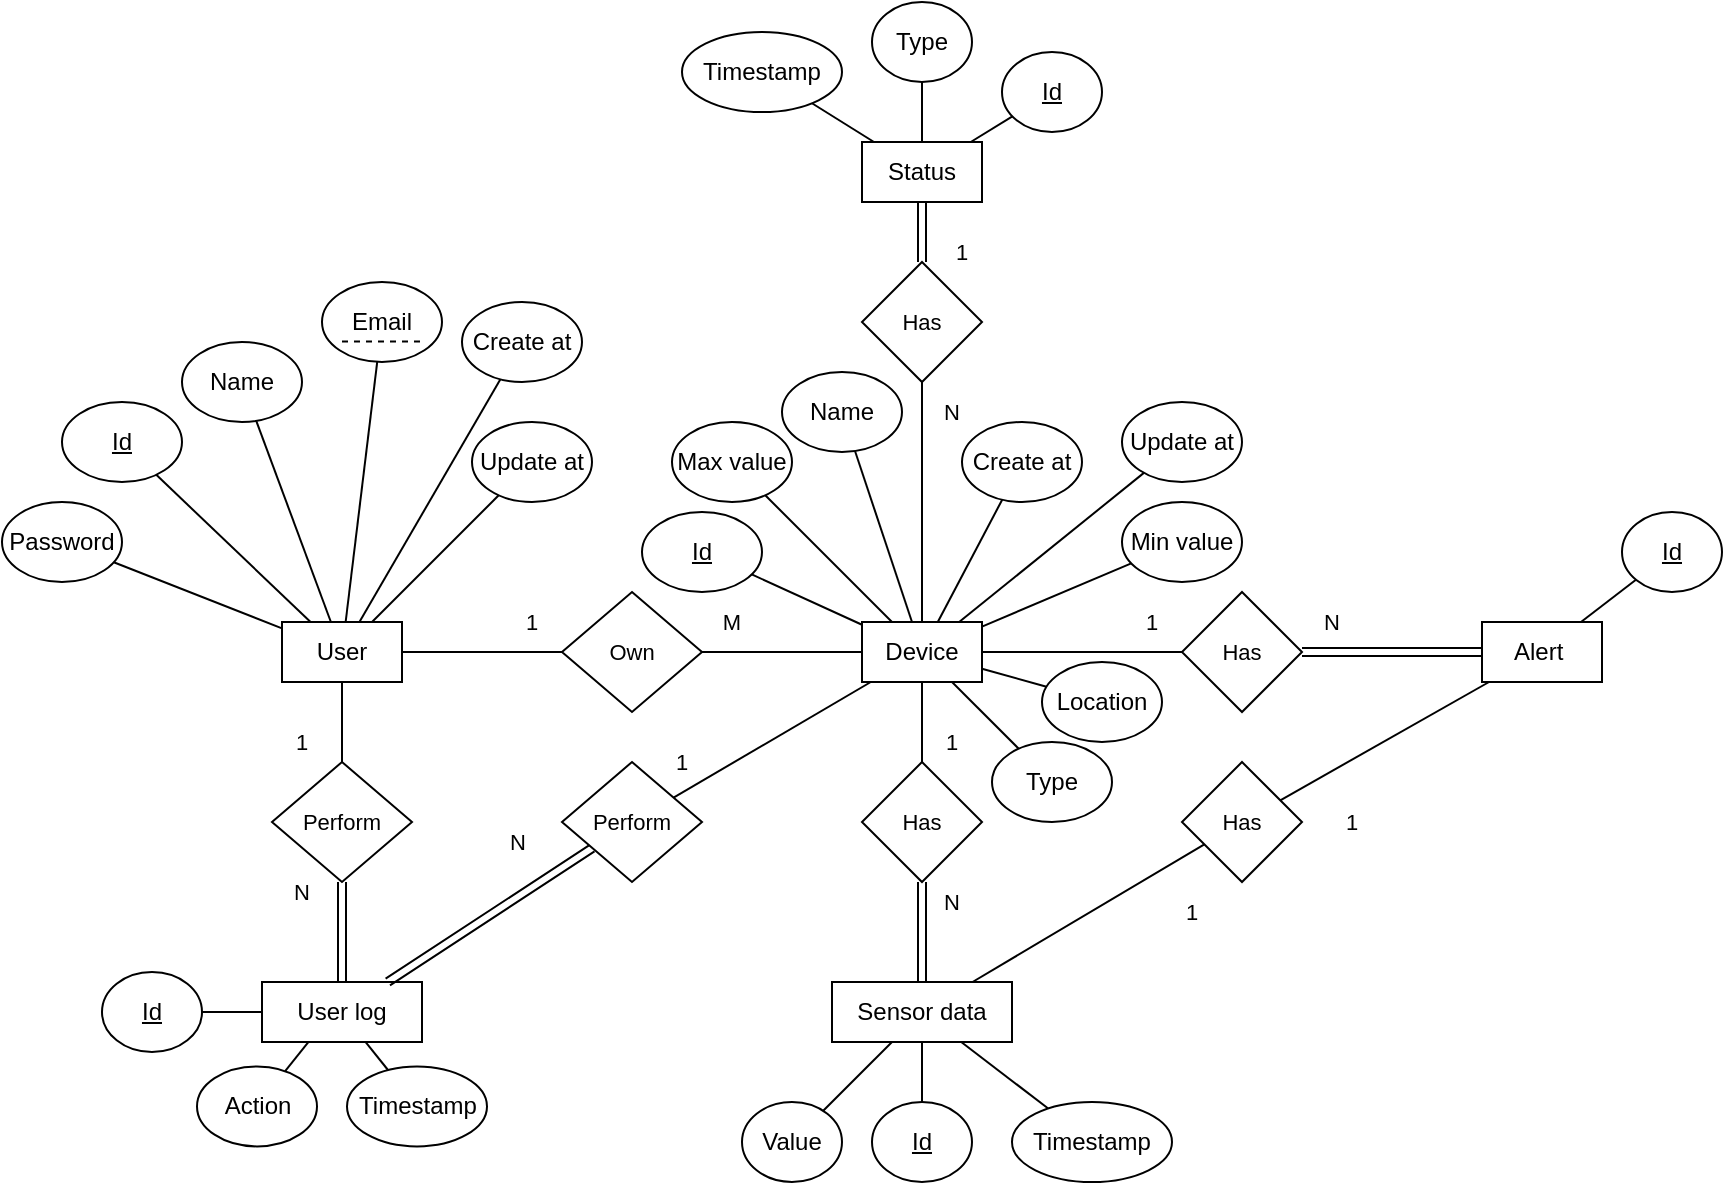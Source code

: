 <mxfile version="24.7.8">
  <diagram name="Page-1" id="jaJfqy32BlPvXBbWafyM">
    <mxGraphModel dx="1103" dy="1524" grid="1" gridSize="10" guides="1" tooltips="1" connect="1" arrows="1" fold="1" page="1" pageScale="1" pageWidth="1169" pageHeight="827" math="0" shadow="0">
      <root>
        <mxCell id="0" />
        <mxCell id="1" parent="0" />
        <mxCell id="_8KB8Ig3Bxyy8Yuee4_m-85" style="edgeStyle=none;shape=connector;rounded=0;orthogonalLoop=1;jettySize=auto;html=1;strokeColor=default;align=center;verticalAlign=middle;fontFamily=Helvetica;fontSize=11;fontColor=default;labelBackgroundColor=default;endArrow=none;endFill=0;" parent="1" source="_8KB8Ig3Bxyy8Yuee4_m-84" target="_8KB8Ig3Bxyy8Yuee4_m-5" edge="1">
          <mxGeometry relative="1" as="geometry" />
        </mxCell>
        <mxCell id="_8KB8Ig3Bxyy8Yuee4_m-56" style="edgeStyle=none;shape=connector;rounded=0;orthogonalLoop=1;jettySize=auto;html=1;strokeColor=default;align=center;verticalAlign=middle;fontFamily=Helvetica;fontSize=11;fontColor=default;labelBackgroundColor=default;endArrow=none;endFill=0;" parent="1" source="_8KB8Ig3Bxyy8Yuee4_m-55" target="_8KB8Ig3Bxyy8Yuee4_m-5" edge="1">
          <mxGeometry relative="1" as="geometry" />
        </mxCell>
        <mxCell id="_8KB8Ig3Bxyy8Yuee4_m-39" value="" style="edgeStyle=none;shape=connector;rounded=0;orthogonalLoop=1;jettySize=auto;html=1;strokeColor=default;align=center;verticalAlign=middle;fontFamily=Helvetica;fontSize=11;fontColor=default;labelBackgroundColor=default;endArrow=none;endFill=0;" parent="1" source="_8KB8Ig3Bxyy8Yuee4_m-1" target="_8KB8Ig3Bxyy8Yuee4_m-37" edge="1">
          <mxGeometry relative="1" as="geometry" />
        </mxCell>
        <mxCell id="J0UW6QxLmxCcvmy9IE3s-6" value="" style="edgeStyle=orthogonalEdgeStyle;rounded=0;orthogonalLoop=1;jettySize=auto;html=1;startArrow=none;startFill=0;endArrow=none;endFill=0;" parent="1" source="_8KB8Ig3Bxyy8Yuee4_m-1" target="J0UW6QxLmxCcvmy9IE3s-5" edge="1">
          <mxGeometry relative="1" as="geometry" />
        </mxCell>
        <mxCell id="_8KB8Ig3Bxyy8Yuee4_m-1" value="User" style="rounded=0;whiteSpace=wrap;html=1;" parent="1" vertex="1">
          <mxGeometry x="310" y="210" width="60" height="30" as="geometry" />
        </mxCell>
        <mxCell id="_8KB8Ig3Bxyy8Yuee4_m-78" value="" style="edgeStyle=none;shape=connector;rounded=0;orthogonalLoop=1;jettySize=auto;html=1;strokeColor=default;align=center;verticalAlign=middle;fontFamily=Helvetica;fontSize=11;fontColor=default;labelBackgroundColor=default;endArrow=none;endFill=0;" parent="1" source="_8KB8Ig3Bxyy8Yuee4_m-5" target="_8KB8Ig3Bxyy8Yuee4_m-77" edge="1">
          <mxGeometry relative="1" as="geometry" />
        </mxCell>
        <mxCell id="_8KB8Ig3Bxyy8Yuee4_m-88" value="" style="edgeStyle=none;shape=connector;rounded=0;orthogonalLoop=1;jettySize=auto;html=1;strokeColor=default;align=center;verticalAlign=middle;fontFamily=Helvetica;fontSize=11;fontColor=default;labelBackgroundColor=default;endArrow=none;endFill=0;" parent="1" source="_8KB8Ig3Bxyy8Yuee4_m-5" target="_8KB8Ig3Bxyy8Yuee4_m-87" edge="1">
          <mxGeometry relative="1" as="geometry" />
        </mxCell>
        <mxCell id="J0UW6QxLmxCcvmy9IE3s-9" style="edgeStyle=none;shape=connector;rounded=0;orthogonalLoop=1;jettySize=auto;html=1;strokeColor=default;align=center;verticalAlign=middle;fontFamily=Helvetica;fontSize=11;fontColor=default;labelBackgroundColor=default;startArrow=none;startFill=0;endArrow=none;endFill=0;" parent="1" source="_8KB8Ig3Bxyy8Yuee4_m-5" target="J0UW6QxLmxCcvmy9IE3s-8" edge="1">
          <mxGeometry relative="1" as="geometry" />
        </mxCell>
        <mxCell id="4ZJPIbdeTPFLNm4qBbml-3" style="rounded=0;orthogonalLoop=1;jettySize=auto;html=1;endArrow=none;endFill=0;" edge="1" parent="1" source="_8KB8Ig3Bxyy8Yuee4_m-5" target="4ZJPIbdeTPFLNm4qBbml-2">
          <mxGeometry relative="1" as="geometry" />
        </mxCell>
        <mxCell id="_8KB8Ig3Bxyy8Yuee4_m-5" value="&lt;div&gt;Device&lt;/div&gt;" style="rounded=0;whiteSpace=wrap;html=1;" parent="1" vertex="1">
          <mxGeometry x="600" y="210" width="60" height="30" as="geometry" />
        </mxCell>
        <mxCell id="J0UW6QxLmxCcvmy9IE3s-2" style="rounded=0;orthogonalLoop=1;jettySize=auto;html=1;endArrow=none;endFill=0;" parent="1" source="_8KB8Ig3Bxyy8Yuee4_m-6" target="J0UW6QxLmxCcvmy9IE3s-1" edge="1">
          <mxGeometry relative="1" as="geometry" />
        </mxCell>
        <mxCell id="4ZJPIbdeTPFLNm4qBbml-15" style="edgeStyle=none;shape=connector;rounded=0;orthogonalLoop=1;jettySize=auto;html=1;strokeColor=default;align=center;verticalAlign=middle;fontFamily=Helvetica;fontSize=11;fontColor=default;labelBackgroundColor=default;endArrow=none;endFill=0;" edge="1" parent="1" source="_8KB8Ig3Bxyy8Yuee4_m-6" target="4ZJPIbdeTPFLNm4qBbml-14">
          <mxGeometry relative="1" as="geometry" />
        </mxCell>
        <mxCell id="_8KB8Ig3Bxyy8Yuee4_m-6" value="&lt;div&gt;Sensor data&lt;/div&gt;" style="rounded=0;whiteSpace=wrap;html=1;" parent="1" vertex="1">
          <mxGeometry x="585" y="390" width="90" height="30" as="geometry" />
        </mxCell>
        <mxCell id="_8KB8Ig3Bxyy8Yuee4_m-10" style="rounded=0;orthogonalLoop=1;jettySize=auto;html=1;endArrow=none;endFill=0;" parent="1" source="_8KB8Ig3Bxyy8Yuee4_m-9" target="_8KB8Ig3Bxyy8Yuee4_m-1" edge="1">
          <mxGeometry relative="1" as="geometry" />
        </mxCell>
        <mxCell id="_8KB8Ig3Bxyy8Yuee4_m-9" value="&lt;u&gt;Id&lt;/u&gt;" style="ellipse;whiteSpace=wrap;html=1;" parent="1" vertex="1">
          <mxGeometry x="200" y="100" width="60" height="40" as="geometry" />
        </mxCell>
        <mxCell id="_8KB8Ig3Bxyy8Yuee4_m-14" value="" style="edgeStyle=none;shape=connector;rounded=0;orthogonalLoop=1;jettySize=auto;html=1;strokeColor=default;align=center;verticalAlign=middle;fontFamily=Helvetica;fontSize=11;fontColor=default;labelBackgroundColor=default;endArrow=none;endFill=0;" parent="1" source="_8KB8Ig3Bxyy8Yuee4_m-12" target="_8KB8Ig3Bxyy8Yuee4_m-1" edge="1">
          <mxGeometry relative="1" as="geometry" />
        </mxCell>
        <mxCell id="_8KB8Ig3Bxyy8Yuee4_m-12" value="Name" style="ellipse;whiteSpace=wrap;html=1;" parent="1" vertex="1">
          <mxGeometry x="260" y="70" width="60" height="40" as="geometry" />
        </mxCell>
        <mxCell id="_8KB8Ig3Bxyy8Yuee4_m-15" style="edgeStyle=none;shape=connector;rounded=0;orthogonalLoop=1;jettySize=auto;html=1;strokeColor=default;align=center;verticalAlign=middle;fontFamily=Helvetica;fontSize=11;fontColor=default;labelBackgroundColor=default;endArrow=none;endFill=0;" parent="1" source="_8KB8Ig3Bxyy8Yuee4_m-13" target="_8KB8Ig3Bxyy8Yuee4_m-1" edge="1">
          <mxGeometry relative="1" as="geometry" />
        </mxCell>
        <mxCell id="_8KB8Ig3Bxyy8Yuee4_m-13" value="Email" style="ellipse;whiteSpace=wrap;html=1;" parent="1" vertex="1">
          <mxGeometry x="330" y="40" width="60" height="40" as="geometry" />
        </mxCell>
        <mxCell id="_8KB8Ig3Bxyy8Yuee4_m-17" style="edgeStyle=none;shape=connector;rounded=0;orthogonalLoop=1;jettySize=auto;html=1;strokeColor=default;align=center;verticalAlign=middle;fontFamily=Helvetica;fontSize=11;fontColor=default;labelBackgroundColor=default;endArrow=none;endFill=0;" parent="1" source="_8KB8Ig3Bxyy8Yuee4_m-16" target="_8KB8Ig3Bxyy8Yuee4_m-1" edge="1">
          <mxGeometry relative="1" as="geometry" />
        </mxCell>
        <mxCell id="_8KB8Ig3Bxyy8Yuee4_m-16" value="Password" style="ellipse;whiteSpace=wrap;html=1;" parent="1" vertex="1">
          <mxGeometry x="170" y="150" width="60" height="40" as="geometry" />
        </mxCell>
        <mxCell id="_8KB8Ig3Bxyy8Yuee4_m-19" style="edgeStyle=none;shape=connector;rounded=0;orthogonalLoop=1;jettySize=auto;html=1;strokeColor=default;align=center;verticalAlign=middle;fontFamily=Helvetica;fontSize=11;fontColor=default;labelBackgroundColor=default;endArrow=none;endFill=0;" parent="1" source="_8KB8Ig3Bxyy8Yuee4_m-18" target="_8KB8Ig3Bxyy8Yuee4_m-1" edge="1">
          <mxGeometry relative="1" as="geometry" />
        </mxCell>
        <mxCell id="_8KB8Ig3Bxyy8Yuee4_m-18" value="Create at" style="ellipse;whiteSpace=wrap;html=1;" parent="1" vertex="1">
          <mxGeometry x="400" y="50" width="60" height="40" as="geometry" />
        </mxCell>
        <mxCell id="_8KB8Ig3Bxyy8Yuee4_m-21" style="edgeStyle=none;shape=connector;rounded=0;orthogonalLoop=1;jettySize=auto;html=1;strokeColor=default;align=center;verticalAlign=middle;fontFamily=Helvetica;fontSize=11;fontColor=default;labelBackgroundColor=default;endArrow=none;endFill=0;" parent="1" source="_8KB8Ig3Bxyy8Yuee4_m-20" target="_8KB8Ig3Bxyy8Yuee4_m-1" edge="1">
          <mxGeometry relative="1" as="geometry" />
        </mxCell>
        <mxCell id="_8KB8Ig3Bxyy8Yuee4_m-20" value="Update at" style="ellipse;whiteSpace=wrap;html=1;" parent="1" vertex="1">
          <mxGeometry x="405" y="110" width="60" height="40" as="geometry" />
        </mxCell>
        <mxCell id="_8KB8Ig3Bxyy8Yuee4_m-40" value="" style="edgeStyle=none;shape=connector;rounded=0;orthogonalLoop=1;jettySize=auto;html=1;strokeColor=default;align=center;verticalAlign=middle;fontFamily=Helvetica;fontSize=11;fontColor=default;labelBackgroundColor=default;endArrow=none;endFill=0;" parent="1" source="_8KB8Ig3Bxyy8Yuee4_m-37" target="_8KB8Ig3Bxyy8Yuee4_m-5" edge="1">
          <mxGeometry relative="1" as="geometry" />
        </mxCell>
        <mxCell id="_8KB8Ig3Bxyy8Yuee4_m-37" value="Own" style="rhombus;whiteSpace=wrap;html=1;fontFamily=Helvetica;fontSize=11;fontColor=default;labelBackgroundColor=default;" parent="1" vertex="1">
          <mxGeometry x="450" y="195" width="70" height="60" as="geometry" />
        </mxCell>
        <mxCell id="_8KB8Ig3Bxyy8Yuee4_m-41" value="1" style="text;html=1;align=center;verticalAlign=middle;whiteSpace=wrap;rounded=0;fontFamily=Helvetica;fontSize=11;fontColor=default;labelBackgroundColor=default;" parent="1" vertex="1">
          <mxGeometry x="420" y="195" width="30" height="30" as="geometry" />
        </mxCell>
        <mxCell id="_8KB8Ig3Bxyy8Yuee4_m-42" value="M" style="text;html=1;align=center;verticalAlign=middle;whiteSpace=wrap;rounded=0;fontFamily=Helvetica;fontSize=11;fontColor=default;labelBackgroundColor=default;" parent="1" vertex="1">
          <mxGeometry x="520" y="195" width="30" height="30" as="geometry" />
        </mxCell>
        <mxCell id="_8KB8Ig3Bxyy8Yuee4_m-44" style="edgeStyle=none;shape=connector;rounded=0;orthogonalLoop=1;jettySize=auto;html=1;strokeColor=default;align=center;verticalAlign=middle;fontFamily=Helvetica;fontSize=11;fontColor=default;labelBackgroundColor=default;endArrow=none;endFill=0;" parent="1" source="_8KB8Ig3Bxyy8Yuee4_m-43" target="_8KB8Ig3Bxyy8Yuee4_m-5" edge="1">
          <mxGeometry relative="1" as="geometry" />
        </mxCell>
        <mxCell id="_8KB8Ig3Bxyy8Yuee4_m-43" value="&lt;u&gt;Id&lt;/u&gt;" style="ellipse;whiteSpace=wrap;html=1;" parent="1" vertex="1">
          <mxGeometry x="490" y="155" width="60" height="40" as="geometry" />
        </mxCell>
        <mxCell id="_8KB8Ig3Bxyy8Yuee4_m-46" style="edgeStyle=none;shape=connector;rounded=0;orthogonalLoop=1;jettySize=auto;html=1;strokeColor=default;align=center;verticalAlign=middle;fontFamily=Helvetica;fontSize=11;fontColor=default;labelBackgroundColor=default;endArrow=none;endFill=0;" parent="1" source="_8KB8Ig3Bxyy8Yuee4_m-45" target="_8KB8Ig3Bxyy8Yuee4_m-5" edge="1">
          <mxGeometry relative="1" as="geometry" />
        </mxCell>
        <mxCell id="_8KB8Ig3Bxyy8Yuee4_m-45" value="Name" style="ellipse;whiteSpace=wrap;html=1;" parent="1" vertex="1">
          <mxGeometry x="560" y="85" width="60" height="40" as="geometry" />
        </mxCell>
        <mxCell id="_8KB8Ig3Bxyy8Yuee4_m-48" style="edgeStyle=none;shape=connector;rounded=0;orthogonalLoop=1;jettySize=auto;html=1;strokeColor=default;align=center;verticalAlign=middle;fontFamily=Helvetica;fontSize=11;fontColor=default;labelBackgroundColor=default;endArrow=none;endFill=0;" parent="1" source="_8KB8Ig3Bxyy8Yuee4_m-47" target="_8KB8Ig3Bxyy8Yuee4_m-5" edge="1">
          <mxGeometry relative="1" as="geometry" />
        </mxCell>
        <mxCell id="_8KB8Ig3Bxyy8Yuee4_m-47" value="Type" style="ellipse;whiteSpace=wrap;html=1;" parent="1" vertex="1">
          <mxGeometry x="665" y="270" width="60" height="40" as="geometry" />
        </mxCell>
        <mxCell id="_8KB8Ig3Bxyy8Yuee4_m-52" style="edgeStyle=none;shape=connector;rounded=0;orthogonalLoop=1;jettySize=auto;html=1;strokeColor=default;align=center;verticalAlign=middle;fontFamily=Helvetica;fontSize=11;fontColor=default;labelBackgroundColor=default;endArrow=none;endFill=0;" parent="1" source="_8KB8Ig3Bxyy8Yuee4_m-50" target="_8KB8Ig3Bxyy8Yuee4_m-5" edge="1">
          <mxGeometry relative="1" as="geometry" />
        </mxCell>
        <mxCell id="_8KB8Ig3Bxyy8Yuee4_m-54" style="edgeStyle=none;shape=connector;rounded=0;orthogonalLoop=1;jettySize=auto;html=1;strokeColor=default;align=center;verticalAlign=middle;fontFamily=Helvetica;fontSize=11;fontColor=default;labelBackgroundColor=default;endArrow=none;endFill=0;" parent="1" source="_8KB8Ig3Bxyy8Yuee4_m-53" target="_8KB8Ig3Bxyy8Yuee4_m-5" edge="1">
          <mxGeometry relative="1" as="geometry" />
        </mxCell>
        <mxCell id="_8KB8Ig3Bxyy8Yuee4_m-50" value="Location" style="ellipse;whiteSpace=wrap;html=1;" parent="1" vertex="1">
          <mxGeometry x="690" y="230" width="60" height="40" as="geometry" />
        </mxCell>
        <mxCell id="_8KB8Ig3Bxyy8Yuee4_m-53" value="Create at" style="ellipse;whiteSpace=wrap;html=1;" parent="1" vertex="1">
          <mxGeometry x="650" y="110" width="60" height="40" as="geometry" />
        </mxCell>
        <mxCell id="_8KB8Ig3Bxyy8Yuee4_m-55" value="Update at" style="ellipse;whiteSpace=wrap;html=1;" parent="1" vertex="1">
          <mxGeometry x="730" y="100" width="60" height="40" as="geometry" />
        </mxCell>
        <mxCell id="_8KB8Ig3Bxyy8Yuee4_m-72" style="edgeStyle=none;shape=connector;rounded=0;orthogonalLoop=1;jettySize=auto;html=1;strokeColor=default;align=center;verticalAlign=middle;fontFamily=Helvetica;fontSize=11;fontColor=default;labelBackgroundColor=default;endArrow=none;endFill=0;" parent="1" source="_8KB8Ig3Bxyy8Yuee4_m-71" edge="1">
          <mxGeometry relative="1" as="geometry">
            <mxPoint x="323.263" y="419.997" as="targetPoint" />
          </mxGeometry>
        </mxCell>
        <mxCell id="_8KB8Ig3Bxyy8Yuee4_m-71" value="Action" style="ellipse;whiteSpace=wrap;html=1;" parent="1" vertex="1">
          <mxGeometry x="267.5" y="432.2" width="60" height="40" as="geometry" />
        </mxCell>
        <mxCell id="_8KB8Ig3Bxyy8Yuee4_m-74" style="edgeStyle=none;shape=connector;rounded=0;orthogonalLoop=1;jettySize=auto;html=1;strokeColor=default;align=center;verticalAlign=middle;fontFamily=Helvetica;fontSize=11;fontColor=default;labelBackgroundColor=default;endArrow=none;endFill=0;" parent="1" source="_8KB8Ig3Bxyy8Yuee4_m-73" edge="1">
          <mxGeometry relative="1" as="geometry">
            <mxPoint x="351.737" y="419.997" as="targetPoint" />
          </mxGeometry>
        </mxCell>
        <mxCell id="_8KB8Ig3Bxyy8Yuee4_m-73" value="Timestamp" style="ellipse;whiteSpace=wrap;html=1;" parent="1" vertex="1">
          <mxGeometry x="342.5" y="432.2" width="70" height="40" as="geometry" />
        </mxCell>
        <mxCell id="_8KB8Ig3Bxyy8Yuee4_m-79" value="" style="edgeStyle=none;shape=link;rounded=0;orthogonalLoop=1;jettySize=auto;html=1;strokeColor=default;align=center;verticalAlign=middle;fontFamily=Helvetica;fontSize=11;fontColor=default;labelBackgroundColor=default;endArrow=none;endFill=0;" parent="1" source="_8KB8Ig3Bxyy8Yuee4_m-77" target="_8KB8Ig3Bxyy8Yuee4_m-6" edge="1">
          <mxGeometry relative="1" as="geometry" />
        </mxCell>
        <mxCell id="_8KB8Ig3Bxyy8Yuee4_m-77" value="Has" style="rhombus;whiteSpace=wrap;html=1;fontFamily=Helvetica;fontSize=11;fontColor=default;labelBackgroundColor=default;" parent="1" vertex="1">
          <mxGeometry x="600" y="280" width="60" height="60" as="geometry" />
        </mxCell>
        <mxCell id="_8KB8Ig3Bxyy8Yuee4_m-80" value="N" style="text;html=1;align=center;verticalAlign=middle;whiteSpace=wrap;rounded=0;fontFamily=Helvetica;fontSize=11;fontColor=default;labelBackgroundColor=default;" parent="1" vertex="1">
          <mxGeometry x="630" y="335" width="30" height="30" as="geometry" />
        </mxCell>
        <mxCell id="_8KB8Ig3Bxyy8Yuee4_m-81" value="1" style="text;html=1;align=center;verticalAlign=middle;whiteSpace=wrap;rounded=0;fontFamily=Helvetica;fontSize=11;fontColor=default;labelBackgroundColor=default;" parent="1" vertex="1">
          <mxGeometry x="630" y="255" width="30" height="30" as="geometry" />
        </mxCell>
        <mxCell id="_8KB8Ig3Bxyy8Yuee4_m-83" style="edgeStyle=none;shape=connector;rounded=0;orthogonalLoop=1;jettySize=auto;html=1;strokeColor=default;align=center;verticalAlign=middle;fontFamily=Helvetica;fontSize=11;fontColor=default;labelBackgroundColor=default;endArrow=none;endFill=0;" parent="1" source="_8KB8Ig3Bxyy8Yuee4_m-82" target="_8KB8Ig3Bxyy8Yuee4_m-5" edge="1">
          <mxGeometry relative="1" as="geometry" />
        </mxCell>
        <mxCell id="_8KB8Ig3Bxyy8Yuee4_m-82" value="Min value" style="ellipse;whiteSpace=wrap;html=1;" parent="1" vertex="1">
          <mxGeometry x="730" y="150" width="60" height="40" as="geometry" />
        </mxCell>
        <mxCell id="_8KB8Ig3Bxyy8Yuee4_m-84" value="Max value" style="ellipse;whiteSpace=wrap;html=1;" parent="1" vertex="1">
          <mxGeometry x="505" y="110" width="60" height="40" as="geometry" />
        </mxCell>
        <mxCell id="_8KB8Ig3Bxyy8Yuee4_m-86" value="&lt;div&gt;Alert&amp;nbsp;&lt;/div&gt;" style="rounded=0;whiteSpace=wrap;html=1;" parent="1" vertex="1">
          <mxGeometry x="910" y="210" width="60" height="30" as="geometry" />
        </mxCell>
        <mxCell id="_8KB8Ig3Bxyy8Yuee4_m-89" value="" style="edgeStyle=none;shape=link;rounded=0;orthogonalLoop=1;jettySize=auto;html=1;strokeColor=default;align=center;verticalAlign=middle;fontFamily=Helvetica;fontSize=11;fontColor=default;labelBackgroundColor=default;endArrow=none;endFill=0;" parent="1" source="_8KB8Ig3Bxyy8Yuee4_m-87" target="_8KB8Ig3Bxyy8Yuee4_m-86" edge="1">
          <mxGeometry relative="1" as="geometry" />
        </mxCell>
        <mxCell id="_8KB8Ig3Bxyy8Yuee4_m-87" value="Has" style="rhombus;whiteSpace=wrap;html=1;fontFamily=Helvetica;fontSize=11;fontColor=default;labelBackgroundColor=default;" parent="1" vertex="1">
          <mxGeometry x="760" y="195" width="60" height="60" as="geometry" />
        </mxCell>
        <mxCell id="_8KB8Ig3Bxyy8Yuee4_m-90" value="1" style="text;html=1;align=center;verticalAlign=middle;whiteSpace=wrap;rounded=0;fontFamily=Helvetica;fontSize=11;fontColor=default;labelBackgroundColor=default;" parent="1" vertex="1">
          <mxGeometry x="730" y="195" width="30" height="30" as="geometry" />
        </mxCell>
        <mxCell id="_8KB8Ig3Bxyy8Yuee4_m-91" value="N" style="text;html=1;align=center;verticalAlign=middle;whiteSpace=wrap;rounded=0;fontFamily=Helvetica;fontSize=11;fontColor=default;labelBackgroundColor=default;" parent="1" vertex="1">
          <mxGeometry x="820" y="195" width="30" height="30" as="geometry" />
        </mxCell>
        <mxCell id="_8KB8Ig3Bxyy8Yuee4_m-98" style="edgeStyle=none;shape=connector;rounded=0;orthogonalLoop=1;jettySize=auto;html=1;strokeColor=default;align=center;verticalAlign=middle;fontFamily=Helvetica;fontSize=11;fontColor=default;labelBackgroundColor=default;endArrow=none;endFill=0;" parent="1" source="_8KB8Ig3Bxyy8Yuee4_m-97" target="_8KB8Ig3Bxyy8Yuee4_m-86" edge="1">
          <mxGeometry relative="1" as="geometry" />
        </mxCell>
        <mxCell id="_8KB8Ig3Bxyy8Yuee4_m-97" value="&lt;u&gt;Id&lt;/u&gt;" style="ellipse;whiteSpace=wrap;html=1;" parent="1" vertex="1">
          <mxGeometry x="980" y="155" width="50" height="40" as="geometry" />
        </mxCell>
        <mxCell id="_8KB8Ig3Bxyy8Yuee4_m-100" style="edgeStyle=none;shape=connector;rounded=0;orthogonalLoop=1;jettySize=auto;html=1;strokeColor=default;align=center;verticalAlign=middle;fontFamily=Helvetica;fontSize=11;fontColor=default;labelBackgroundColor=default;endArrow=none;endFill=0;" parent="1" source="_8KB8Ig3Bxyy8Yuee4_m-99" target="_8KB8Ig3Bxyy8Yuee4_m-6" edge="1">
          <mxGeometry relative="1" as="geometry" />
        </mxCell>
        <mxCell id="_8KB8Ig3Bxyy8Yuee4_m-99" value="Value" style="ellipse;whiteSpace=wrap;html=1;" parent="1" vertex="1">
          <mxGeometry x="540" y="450" width="50" height="40" as="geometry" />
        </mxCell>
        <mxCell id="_8KB8Ig3Bxyy8Yuee4_m-103" style="edgeStyle=none;shape=connector;rounded=0;orthogonalLoop=1;jettySize=auto;html=1;strokeColor=default;align=center;verticalAlign=middle;fontFamily=Helvetica;fontSize=11;fontColor=default;labelBackgroundColor=default;endArrow=none;endFill=0;" parent="1" source="_8KB8Ig3Bxyy8Yuee4_m-101" target="_8KB8Ig3Bxyy8Yuee4_m-6" edge="1">
          <mxGeometry relative="1" as="geometry" />
        </mxCell>
        <mxCell id="_8KB8Ig3Bxyy8Yuee4_m-101" value="&lt;u&gt;Id&lt;/u&gt;" style="ellipse;whiteSpace=wrap;html=1;" parent="1" vertex="1">
          <mxGeometry x="605" y="450" width="50" height="40" as="geometry" />
        </mxCell>
        <mxCell id="J0UW6QxLmxCcvmy9IE3s-1" value="Timestamp" style="ellipse;whiteSpace=wrap;html=1;" parent="1" vertex="1">
          <mxGeometry x="675" y="450" width="80" height="40" as="geometry" />
        </mxCell>
        <mxCell id="J0UW6QxLmxCcvmy9IE3s-4" value="User log" style="rounded=0;whiteSpace=wrap;html=1;" parent="1" vertex="1">
          <mxGeometry x="300" y="390" width="80" height="30" as="geometry" />
        </mxCell>
        <mxCell id="J0UW6QxLmxCcvmy9IE3s-7" value="" style="shape=link;rounded=0;orthogonalLoop=1;jettySize=auto;html=1;strokeColor=default;align=center;verticalAlign=middle;fontFamily=Helvetica;fontSize=11;fontColor=default;labelBackgroundColor=default;startArrow=none;startFill=0;endArrow=none;endFill=0;" parent="1" source="J0UW6QxLmxCcvmy9IE3s-5" target="J0UW6QxLmxCcvmy9IE3s-4" edge="1">
          <mxGeometry relative="1" as="geometry" />
        </mxCell>
        <mxCell id="J0UW6QxLmxCcvmy9IE3s-5" value="Perform" style="rhombus;whiteSpace=wrap;html=1;fontFamily=Helvetica;fontSize=11;fontColor=default;labelBackgroundColor=default;" parent="1" vertex="1">
          <mxGeometry x="305" y="280" width="70" height="60" as="geometry" />
        </mxCell>
        <mxCell id="J0UW6QxLmxCcvmy9IE3s-10" style="edgeStyle=none;shape=link;rounded=0;orthogonalLoop=1;jettySize=auto;html=1;strokeColor=default;align=center;verticalAlign=middle;fontFamily=Helvetica;fontSize=11;fontColor=default;labelBackgroundColor=default;startArrow=none;startFill=0;endArrow=none;endFill=0;" parent="1" source="J0UW6QxLmxCcvmy9IE3s-8" target="J0UW6QxLmxCcvmy9IE3s-4" edge="1">
          <mxGeometry relative="1" as="geometry" />
        </mxCell>
        <mxCell id="J0UW6QxLmxCcvmy9IE3s-8" value="Perform" style="rhombus;whiteSpace=wrap;html=1;fontFamily=Helvetica;fontSize=11;fontColor=default;labelBackgroundColor=default;" parent="1" vertex="1">
          <mxGeometry x="450" y="280" width="70" height="60" as="geometry" />
        </mxCell>
        <mxCell id="J0UW6QxLmxCcvmy9IE3s-11" value="N" style="text;html=1;align=center;verticalAlign=middle;whiteSpace=wrap;rounded=0;fontFamily=Helvetica;fontSize=11;fontColor=default;labelBackgroundColor=default;" parent="1" vertex="1">
          <mxGeometry x="412.5" y="305" width="30" height="30" as="geometry" />
        </mxCell>
        <mxCell id="J0UW6QxLmxCcvmy9IE3s-12" value="1" style="text;html=1;align=center;verticalAlign=middle;whiteSpace=wrap;rounded=0;fontFamily=Helvetica;fontSize=11;fontColor=default;labelBackgroundColor=default;" parent="1" vertex="1">
          <mxGeometry x="495" y="265" width="30" height="30" as="geometry" />
        </mxCell>
        <mxCell id="J0UW6QxLmxCcvmy9IE3s-13" value="N" style="text;html=1;align=center;verticalAlign=middle;whiteSpace=wrap;rounded=0;fontFamily=Helvetica;fontSize=11;fontColor=default;labelBackgroundColor=default;" parent="1" vertex="1">
          <mxGeometry x="305" y="330" width="30" height="30" as="geometry" />
        </mxCell>
        <mxCell id="J0UW6QxLmxCcvmy9IE3s-15" value="1" style="text;html=1;align=center;verticalAlign=middle;whiteSpace=wrap;rounded=0;fontFamily=Helvetica;fontSize=11;fontColor=default;labelBackgroundColor=default;" parent="1" vertex="1">
          <mxGeometry x="305" y="255" width="30" height="30" as="geometry" />
        </mxCell>
        <mxCell id="4ZJPIbdeTPFLNm4qBbml-1" value="&lt;div&gt;Status&lt;/div&gt;" style="rounded=0;whiteSpace=wrap;html=1;" vertex="1" parent="1">
          <mxGeometry x="600" y="-30" width="60" height="30" as="geometry" />
        </mxCell>
        <mxCell id="4ZJPIbdeTPFLNm4qBbml-4" style="edgeStyle=none;shape=link;rounded=0;orthogonalLoop=1;jettySize=auto;html=1;strokeColor=default;align=center;verticalAlign=middle;fontFamily=Helvetica;fontSize=11;fontColor=default;labelBackgroundColor=default;endArrow=none;endFill=0;" edge="1" parent="1" source="4ZJPIbdeTPFLNm4qBbml-2" target="4ZJPIbdeTPFLNm4qBbml-1">
          <mxGeometry relative="1" as="geometry" />
        </mxCell>
        <mxCell id="4ZJPIbdeTPFLNm4qBbml-2" value="Has" style="rhombus;whiteSpace=wrap;html=1;fontFamily=Helvetica;fontSize=11;fontColor=default;labelBackgroundColor=default;" vertex="1" parent="1">
          <mxGeometry x="600" y="30" width="60" height="60" as="geometry" />
        </mxCell>
        <mxCell id="4ZJPIbdeTPFLNm4qBbml-6" style="edgeStyle=none;shape=connector;rounded=0;orthogonalLoop=1;jettySize=auto;html=1;strokeColor=default;align=center;verticalAlign=middle;fontFamily=Helvetica;fontSize=11;fontColor=default;labelBackgroundColor=default;endArrow=none;endFill=0;" edge="1" parent="1" source="4ZJPIbdeTPFLNm4qBbml-5" target="4ZJPIbdeTPFLNm4qBbml-1">
          <mxGeometry relative="1" as="geometry" />
        </mxCell>
        <mxCell id="4ZJPIbdeTPFLNm4qBbml-5" value="Timestamp" style="ellipse;whiteSpace=wrap;html=1;" vertex="1" parent="1">
          <mxGeometry x="510" y="-85" width="80" height="40" as="geometry" />
        </mxCell>
        <mxCell id="4ZJPIbdeTPFLNm4qBbml-8" style="edgeStyle=none;shape=connector;rounded=0;orthogonalLoop=1;jettySize=auto;html=1;strokeColor=default;align=center;verticalAlign=middle;fontFamily=Helvetica;fontSize=11;fontColor=default;labelBackgroundColor=default;endArrow=none;endFill=0;" edge="1" parent="1" source="4ZJPIbdeTPFLNm4qBbml-7" target="4ZJPIbdeTPFLNm4qBbml-1">
          <mxGeometry relative="1" as="geometry" />
        </mxCell>
        <mxCell id="4ZJPIbdeTPFLNm4qBbml-7" value="Type" style="ellipse;whiteSpace=wrap;html=1;" vertex="1" parent="1">
          <mxGeometry x="605" y="-100" width="50" height="40" as="geometry" />
        </mxCell>
        <mxCell id="4ZJPIbdeTPFLNm4qBbml-10" style="edgeStyle=none;shape=connector;rounded=0;orthogonalLoop=1;jettySize=auto;html=1;strokeColor=default;align=center;verticalAlign=middle;fontFamily=Helvetica;fontSize=11;fontColor=default;labelBackgroundColor=default;endArrow=none;endFill=0;" edge="1" parent="1" source="4ZJPIbdeTPFLNm4qBbml-9" target="4ZJPIbdeTPFLNm4qBbml-1">
          <mxGeometry relative="1" as="geometry" />
        </mxCell>
        <mxCell id="4ZJPIbdeTPFLNm4qBbml-9" value="&lt;u&gt;Id&lt;/u&gt;" style="ellipse;whiteSpace=wrap;html=1;" vertex="1" parent="1">
          <mxGeometry x="670" y="-75" width="50" height="40" as="geometry" />
        </mxCell>
        <mxCell id="4ZJPIbdeTPFLNm4qBbml-11" value="N" style="text;html=1;align=center;verticalAlign=middle;whiteSpace=wrap;rounded=0;fontFamily=Helvetica;fontSize=11;fontColor=default;labelBackgroundColor=default;" vertex="1" parent="1">
          <mxGeometry x="630" y="90" width="30" height="30" as="geometry" />
        </mxCell>
        <mxCell id="4ZJPIbdeTPFLNm4qBbml-12" value="1" style="text;html=1;align=center;verticalAlign=middle;whiteSpace=wrap;rounded=0;fontFamily=Helvetica;fontSize=11;fontColor=default;labelBackgroundColor=default;" vertex="1" parent="1">
          <mxGeometry x="635" y="10" width="30" height="30" as="geometry" />
        </mxCell>
        <mxCell id="4ZJPIbdeTPFLNm4qBbml-16" style="edgeStyle=none;shape=connector;rounded=0;orthogonalLoop=1;jettySize=auto;html=1;strokeColor=default;align=center;verticalAlign=middle;fontFamily=Helvetica;fontSize=11;fontColor=default;labelBackgroundColor=default;endArrow=none;endFill=0;" edge="1" parent="1" source="4ZJPIbdeTPFLNm4qBbml-14" target="_8KB8Ig3Bxyy8Yuee4_m-86">
          <mxGeometry relative="1" as="geometry" />
        </mxCell>
        <mxCell id="4ZJPIbdeTPFLNm4qBbml-14" value="Has" style="rhombus;whiteSpace=wrap;html=1;fontFamily=Helvetica;fontSize=11;fontColor=default;labelBackgroundColor=default;" vertex="1" parent="1">
          <mxGeometry x="760" y="280" width="60" height="60" as="geometry" />
        </mxCell>
        <mxCell id="4ZJPIbdeTPFLNm4qBbml-17" value="1" style="text;html=1;align=center;verticalAlign=middle;whiteSpace=wrap;rounded=0;fontFamily=Helvetica;fontSize=11;fontColor=default;labelBackgroundColor=default;" vertex="1" parent="1">
          <mxGeometry x="750" y="340" width="30" height="30" as="geometry" />
        </mxCell>
        <mxCell id="4ZJPIbdeTPFLNm4qBbml-18" value="1" style="text;html=1;align=center;verticalAlign=middle;whiteSpace=wrap;rounded=0;fontFamily=Helvetica;fontSize=11;fontColor=default;labelBackgroundColor=default;" vertex="1" parent="1">
          <mxGeometry x="830" y="295" width="30" height="30" as="geometry" />
        </mxCell>
        <mxCell id="4ZJPIbdeTPFLNm4qBbml-20" value="" style="edgeStyle=none;shape=connector;rounded=0;orthogonalLoop=1;jettySize=auto;html=1;strokeColor=default;align=center;verticalAlign=middle;fontFamily=Helvetica;fontSize=11;fontColor=default;labelBackgroundColor=default;endArrow=none;endFill=0;" edge="1" parent="1" source="4ZJPIbdeTPFLNm4qBbml-19" target="J0UW6QxLmxCcvmy9IE3s-4">
          <mxGeometry relative="1" as="geometry" />
        </mxCell>
        <mxCell id="4ZJPIbdeTPFLNm4qBbml-19" value="&lt;u&gt;Id&lt;/u&gt;" style="ellipse;whiteSpace=wrap;html=1;" vertex="1" parent="1">
          <mxGeometry x="220" y="385" width="50" height="40" as="geometry" />
        </mxCell>
        <mxCell id="4ZJPIbdeTPFLNm4qBbml-22" value="" style="endArrow=none;dashed=1;html=1;rounded=0;strokeColor=default;align=center;verticalAlign=middle;fontFamily=Helvetica;fontSize=11;fontColor=default;labelBackgroundColor=default;" edge="1" parent="1">
          <mxGeometry width="50" height="50" relative="1" as="geometry">
            <mxPoint x="340" y="69.71" as="sourcePoint" />
            <mxPoint x="380" y="69.71" as="targetPoint" />
          </mxGeometry>
        </mxCell>
      </root>
    </mxGraphModel>
  </diagram>
</mxfile>
